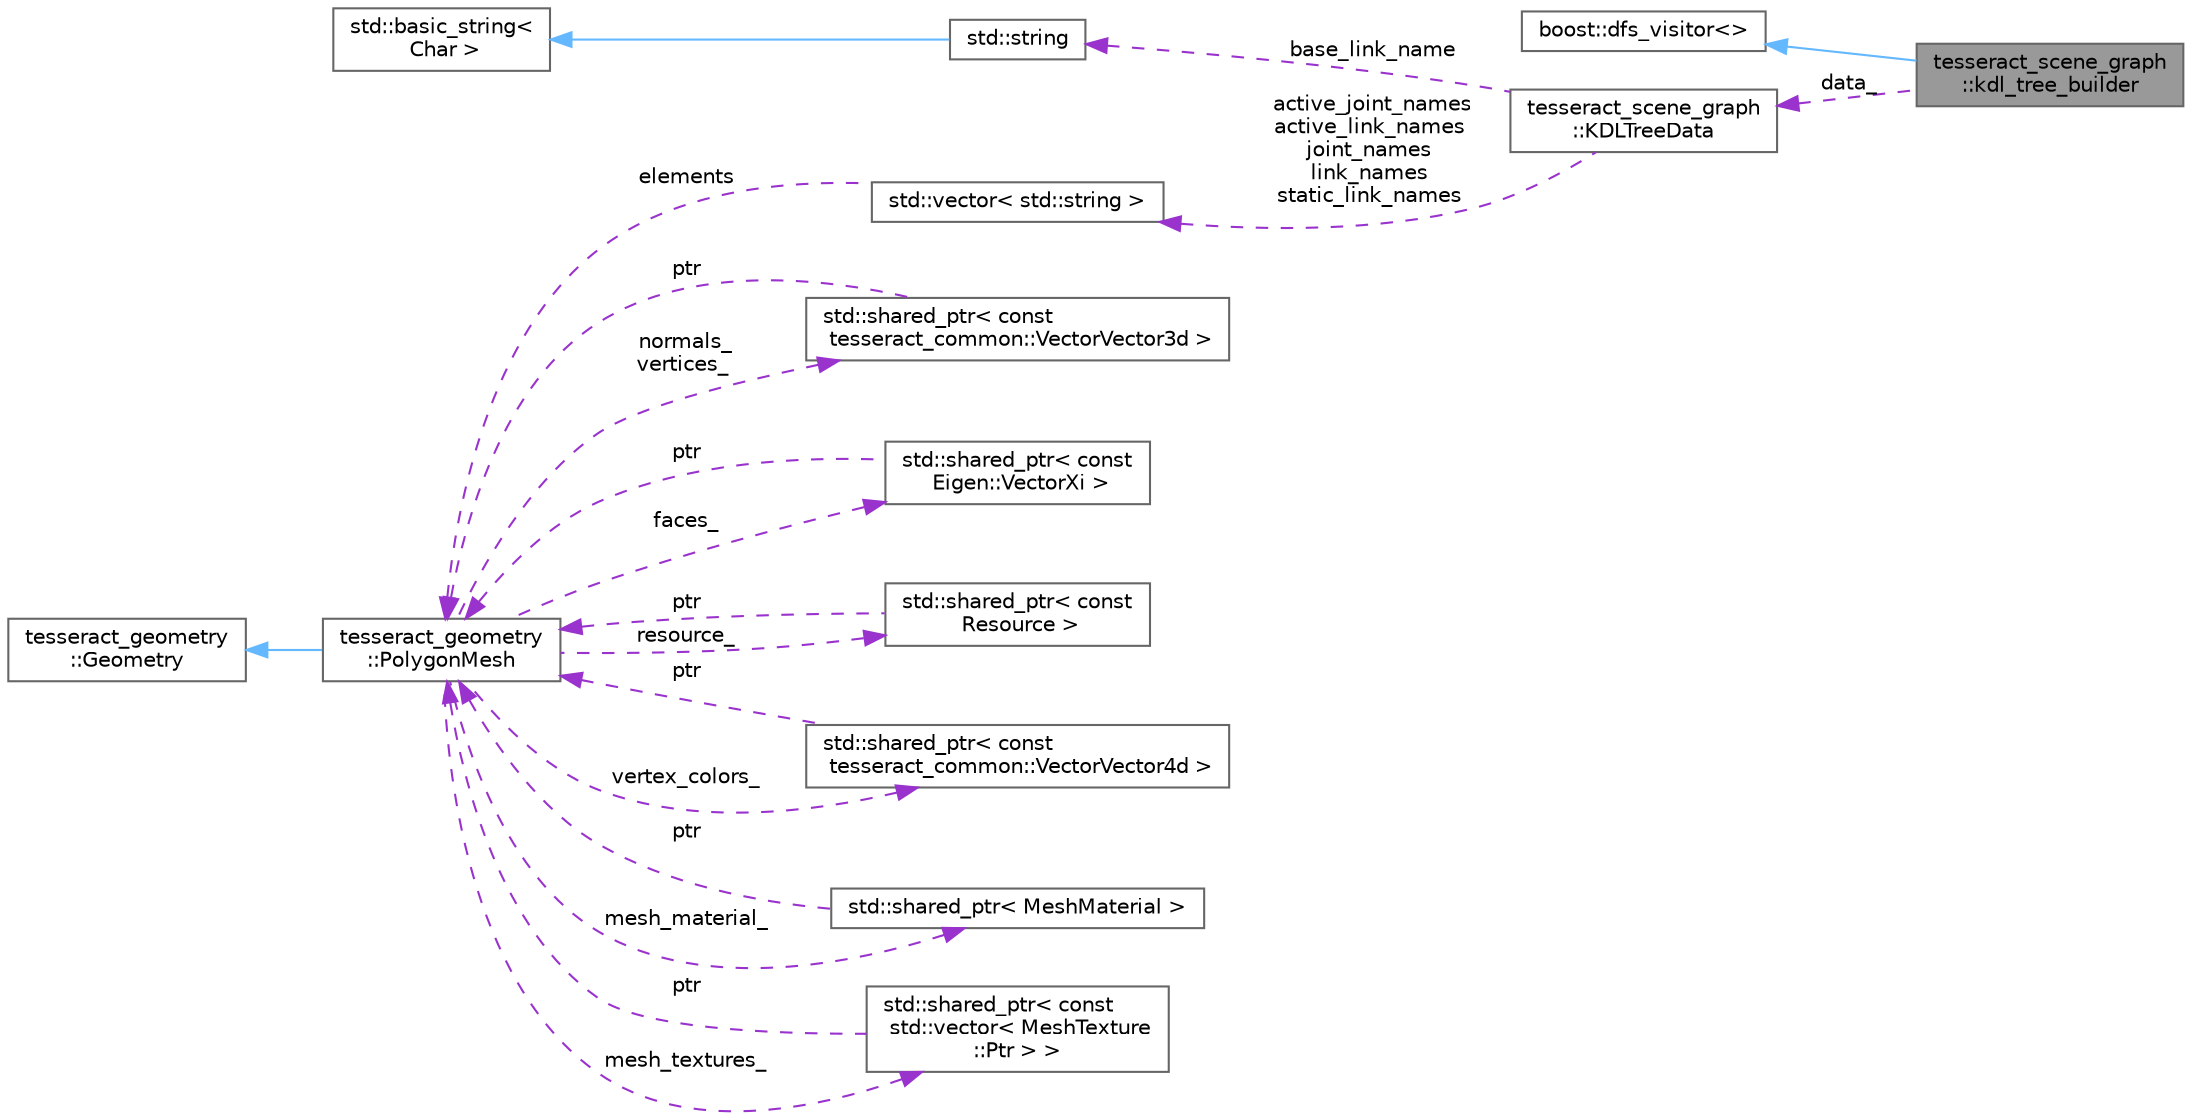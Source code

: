 digraph "tesseract_scene_graph::kdl_tree_builder"
{
 // LATEX_PDF_SIZE
  bgcolor="transparent";
  edge [fontname=Helvetica,fontsize=10,labelfontname=Helvetica,labelfontsize=10];
  node [fontname=Helvetica,fontsize=10,shape=box,height=0.2,width=0.4];
  rankdir="LR";
  Node1 [label="tesseract_scene_graph\l::kdl_tree_builder",height=0.2,width=0.4,color="gray40", fillcolor="grey60", style="filled", fontcolor="black",tooltip="Every time a vertex is visited for the first time add a new segment to the KDL Tree;."];
  Node2 -> Node1 [dir="back",color="steelblue1",style="solid"];
  Node2 [label="boost::dfs_visitor\<\>",height=0.2,width=0.4,color="gray40", fillcolor="white", style="filled",tooltip=" "];
  Node3 -> Node1 [dir="back",color="darkorchid3",style="dashed",label=" data_" ];
  Node3 [label="tesseract_scene_graph\l::KDLTreeData",height=0.2,width=0.4,color="gray40", fillcolor="white", style="filled",URL="$dc/d32/structtesseract__scene__graph_1_1KDLTreeData.html",tooltip="The KDLTreeData populated when parsing scene graph."];
  Node4 -> Node3 [dir="back",color="darkorchid3",style="dashed",label=" base_link_name" ];
  Node4 [label="std::string",height=0.2,width=0.4,color="gray40", fillcolor="white", style="filled",tooltip=" "];
  Node5 -> Node4 [dir="back",color="steelblue1",style="solid"];
  Node5 [label="std::basic_string\<\l Char \>",height=0.2,width=0.4,color="gray40", fillcolor="white", style="filled",tooltip=" "];
  Node6 -> Node3 [dir="back",color="darkorchid3",style="dashed",label=" active_joint_names\nactive_link_names\njoint_names\nlink_names\nstatic_link_names" ];
  Node6 [label="std::vector\< std::string \>",height=0.2,width=0.4,color="gray40", fillcolor="white", style="filled",tooltip=" "];
  Node7 -> Node6 [dir="back",color="darkorchid3",style="dashed",label=" elements" ];
  Node7 [label="tesseract_geometry\l::PolygonMesh",height=0.2,width=0.4,color="gray40", fillcolor="white", style="filled",URL="$d8/dc9/classtesseract__geometry_1_1PolygonMesh.html",tooltip=" "];
  Node8 -> Node7 [dir="back",color="steelblue1",style="solid"];
  Node8 [label="tesseract_geometry\l::Geometry",height=0.2,width=0.4,color="gray40", fillcolor="white", style="filled",URL="$df/d1a/classtesseract__geometry_1_1Geometry.html",tooltip=" "];
  Node9 -> Node7 [dir="back",color="darkorchid3",style="dashed",label=" normals_\nvertices_" ];
  Node9 [label="std::shared_ptr\< const\l tesseract_common::VectorVector3d \>",height=0.2,width=0.4,color="gray40", fillcolor="white", style="filled",tooltip=" "];
  Node7 -> Node9 [dir="back",color="darkorchid3",style="dashed",label=" ptr" ];
  Node10 -> Node7 [dir="back",color="darkorchid3",style="dashed",label=" faces_" ];
  Node10 [label="std::shared_ptr\< const\l Eigen::VectorXi \>",height=0.2,width=0.4,color="gray40", fillcolor="white", style="filled",tooltip=" "];
  Node7 -> Node10 [dir="back",color="darkorchid3",style="dashed",label=" ptr" ];
  Node11 -> Node7 [dir="back",color="darkorchid3",style="dashed",label=" resource_" ];
  Node11 [label="std::shared_ptr\< const\l Resource \>",height=0.2,width=0.4,color="gray40", fillcolor="white", style="filled",tooltip=" "];
  Node7 -> Node11 [dir="back",color="darkorchid3",style="dashed",label=" ptr" ];
  Node12 -> Node7 [dir="back",color="darkorchid3",style="dashed",label=" vertex_colors_" ];
  Node12 [label="std::shared_ptr\< const\l tesseract_common::VectorVector4d \>",height=0.2,width=0.4,color="gray40", fillcolor="white", style="filled",tooltip=" "];
  Node7 -> Node12 [dir="back",color="darkorchid3",style="dashed",label=" ptr" ];
  Node13 -> Node7 [dir="back",color="darkorchid3",style="dashed",label=" mesh_material_" ];
  Node13 [label="std::shared_ptr\< MeshMaterial \>",height=0.2,width=0.4,color="gray40", fillcolor="white", style="filled",tooltip=" "];
  Node7 -> Node13 [dir="back",color="darkorchid3",style="dashed",label=" ptr" ];
  Node14 -> Node7 [dir="back",color="darkorchid3",style="dashed",label=" mesh_textures_" ];
  Node14 [label="std::shared_ptr\< const\l std::vector\< MeshTexture\l::Ptr \> \>",height=0.2,width=0.4,color="gray40", fillcolor="white", style="filled",tooltip=" "];
  Node7 -> Node14 [dir="back",color="darkorchid3",style="dashed",label=" ptr" ];
}
